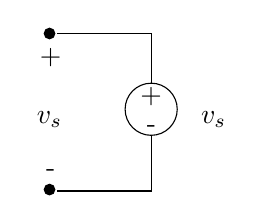 \begin{tikzpicture}[y=-1cm]
\sf
\draw[black] (2.58,2.524) circle (0.331cm);
\path (2.58,2.453) node[text=black,anchor=base] {+};
\path (2.584,2.816) node[text=black,anchor=base] {-};
\filldraw[black] (1.289,1.562) circle (0.067cm);
\filldraw[black] (1.289,3.544) circle (0.067cm);
\draw[black] (2.589,2.189) -- (2.589,1.562) -- (1.389,1.562);
\draw[black] (2.589,2.867) -- (2.589,3.562) -- (1.389,3.562);
\path (1.289,2.707) node[text=black,anchor=base] {$v_s$};
\path (1.304,1.962) node[text=black,anchor=base] {+};
\path (1.304,3.38) node[text=black,anchor=base] {-};
\path (3.089,2.707) node[text=black,anchor=base west] {$v_s$};

\end{tikzpicture}%

%% Configure (x)emacs for this file ...
%% Local Variables:
%% mode: latex
%% End: